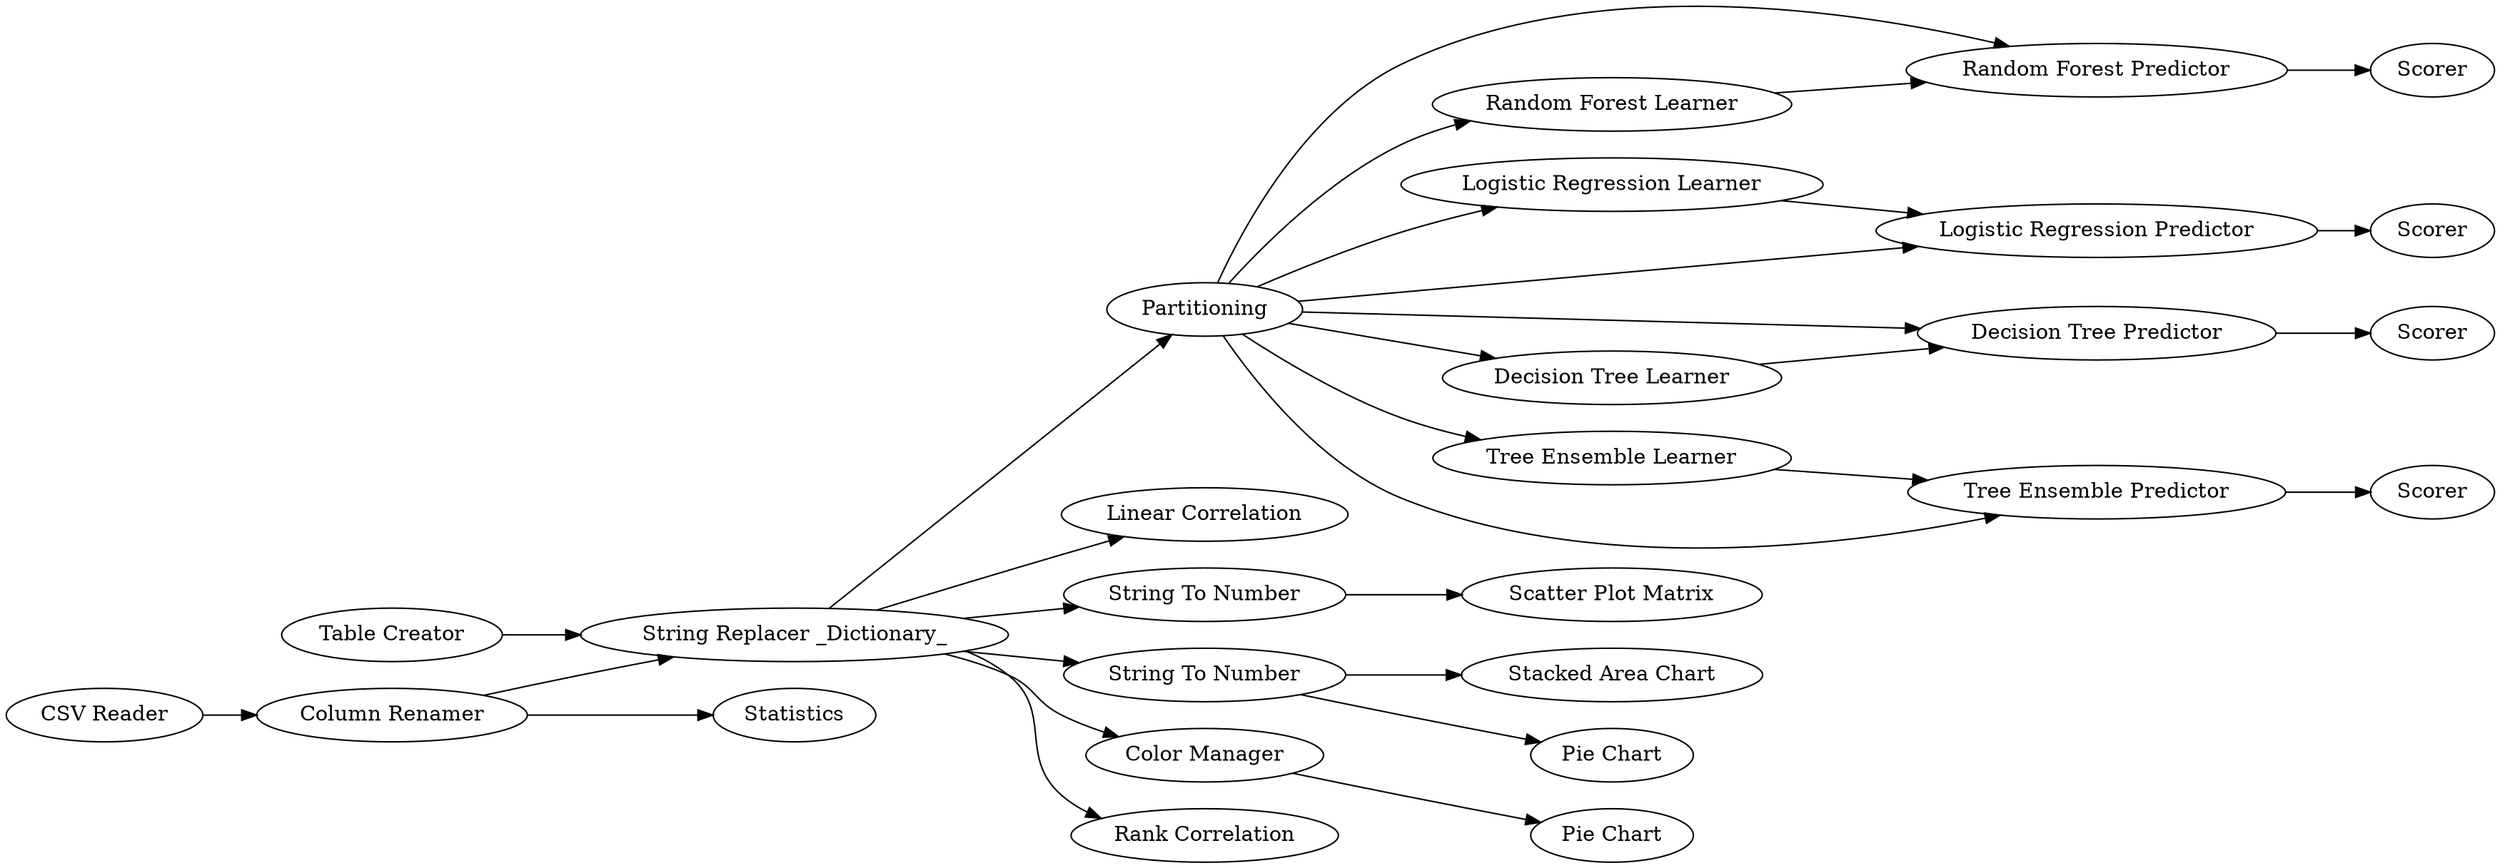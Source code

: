 digraph {
	2 [label=Statistics]
	3 [label="Table Creator"]
	4 [label="String Replacer _Dictionary_"]
	5 [label="Random Forest Predictor"]
	6 [label="Random Forest Learner"]
	7 [label=Partitioning]
	8 [label=Scorer]
	9 [label="Logistic Regression Learner"]
	10 [label="Logistic Regression Predictor"]
	11 [label=Scorer]
	12 [label="Decision Tree Predictor"]
	13 [label="Decision Tree Learner"]
	14 [label=Scorer]
	19 [label="Tree Ensemble Learner"]
	20 [label="Tree Ensemble Predictor"]
	21 [label=Scorer]
	24 [label="Column Renamer"]
	25 [label="CSV Reader"]
	26 [label="Linear Correlation"]
	29 [label="String To Number"]
	30 [label="Scatter Plot Matrix"]
	33 [label="Stacked Area Chart"]
	34 [label="String To Number"]
	35 [label="Pie Chart"]
	36 [label="Color Manager"]
	37 [label="Pie Chart"]
	38 [label="Rank Correlation"]
	3 -> 4
	4 -> 7
	4 -> 26
	4 -> 29
	4 -> 34
	4 -> 36
	4 -> 38
	5 -> 8
	6 -> 5
	7 -> 6
	7 -> 5
	7 -> 13
	7 -> 12
	7 -> 10
	7 -> 9
	7 -> 19
	7 -> 20
	9 -> 10
	10 -> 11
	12 -> 14
	13 -> 12
	19 -> 20
	20 -> 21
	24 -> 4
	24 -> 2
	25 -> 24
	29 -> 30
	34 -> 37
	34 -> 33
	36 -> 35
	rankdir=LR
}
